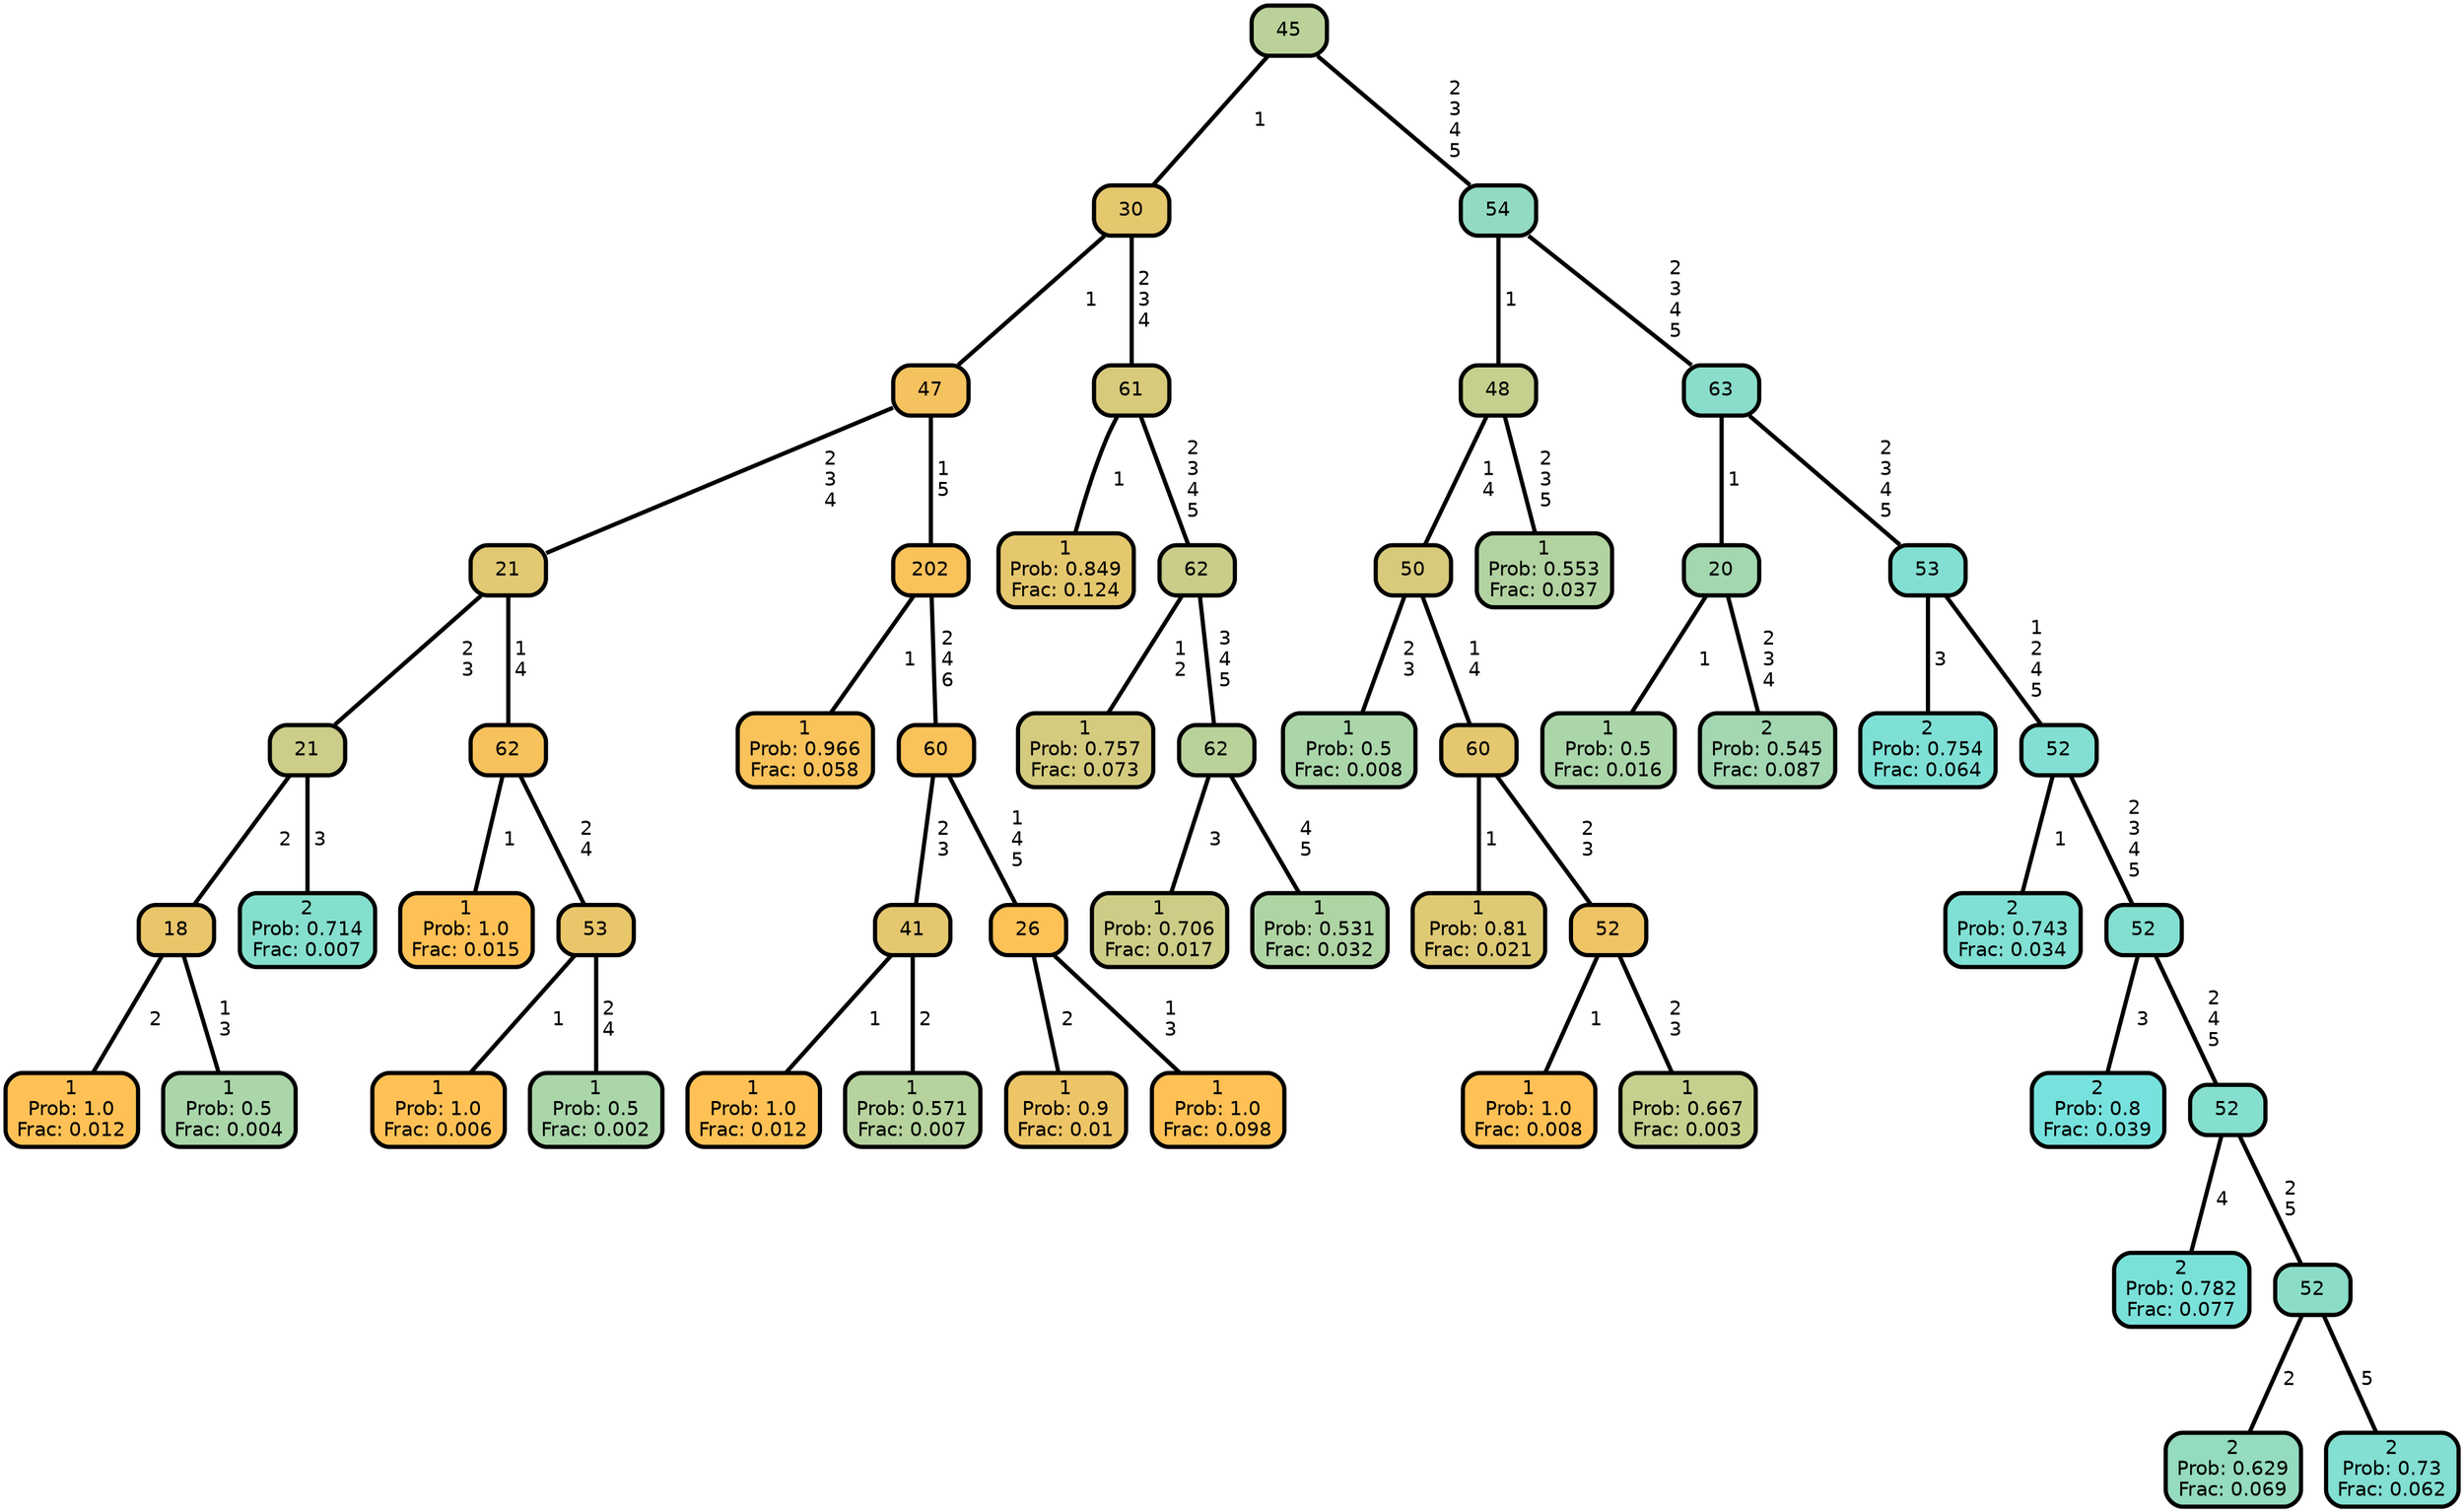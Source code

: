 graph Tree {
node [shape=box, style="filled, rounded",color="black",penwidth="3",fontcolor="black",                 fontname=helvetica] ;
graph [ranksep="0 equally", splines=straight,                 bgcolor=transparent, dpi=200] ;
edge [fontname=helvetica, color=black] ;
0 [label="1
Prob: 1.0
Frac: 0.012", fillcolor="#ffc155"] ;
1 [label="18", fillcolor="#e9c66a"] ;
2 [label="1
Prob: 0.5
Frac: 0.004", fillcolor="#aad6aa"] ;
3 [label="21", fillcolor="#cbcd88"] ;
4 [label="2
Prob: 0.714
Frac: 0.007", fillcolor="#85dfce"] ;
5 [label="21", fillcolor="#e1c872"] ;
6 [label="1
Prob: 1.0
Frac: 0.015", fillcolor="#ffc155"] ;
7 [label="62", fillcolor="#f7c25c"] ;
8 [label="1
Prob: 1.0
Frac: 0.006", fillcolor="#ffc155"] ;
9 [label="53", fillcolor="#e9c66a"] ;
10 [label="1
Prob: 0.5
Frac: 0.002", fillcolor="#aad6aa"] ;
11 [label="47", fillcolor="#f4c35f"] ;
12 [label="1
Prob: 0.966
Frac: 0.058", fillcolor="#f9c25a"] ;
13 [label="202", fillcolor="#f9c25a"] ;
14 [label="1
Prob: 1.0
Frac: 0.012", fillcolor="#ffc155"] ;
15 [label="41", fillcolor="#e4c76f"] ;
16 [label="1
Prob: 0.571
Frac: 0.007", fillcolor="#b6d39d"] ;
17 [label="60", fillcolor="#f9c25a"] ;
18 [label="1
Prob: 0.9
Frac: 0.01", fillcolor="#eec566"] ;
19 [label="26", fillcolor="#fdc156"] ;
20 [label="1
Prob: 1.0
Frac: 0.098", fillcolor="#ffc155"] ;
21 [label="30", fillcolor="#e5c76e"] ;
22 [label="1
Prob: 0.849
Frac: 0.124", fillcolor="#e5c76e"] ;
23 [label="61", fillcolor="#d8ca7b"] ;
24 [label="1
Prob: 0.757
Frac: 0.073", fillcolor="#d5cb7e"] ;
25 [label="62", fillcolor="#cacd89"] ;
26 [label="1
Prob: 0.706
Frac: 0.017", fillcolor="#cdcd87"] ;
27 [label="62", fillcolor="#b9d29a"] ;
28 [label="1
Prob: 0.531
Frac: 0.032", fillcolor="#afd4a4"] ;
29 [label="45", fillcolor="#bad299"] ;
30 [label="1
Prob: 0.5
Frac: 0.008", fillcolor="#aad6aa"] ;
31 [label="50", fillcolor="#d8ca7b"] ;
32 [label="1
Prob: 0.81
Frac: 0.021", fillcolor="#dec975"] ;
33 [label="60", fillcolor="#e4c76f"] ;
34 [label="1
Prob: 1.0
Frac: 0.008", fillcolor="#ffc155"] ;
35 [label="52", fillcolor="#efc464"] ;
36 [label="1
Prob: 0.667
Frac: 0.003", fillcolor="#c6cf8d"] ;
37 [label="48", fillcolor="#c6cf8d"] ;
38 [label="1
Prob: 0.553
Frac: 0.037", fillcolor="#b2d3a1"] ;
39 [label="54", fillcolor="#92dbc1"] ;
40 [label="1
Prob: 0.5
Frac: 0.016", fillcolor="#aad6aa"] ;
41 [label="20", fillcolor="#a3d7b0"] ;
42 [label="2
Prob: 0.545
Frac: 0.087", fillcolor="#a2d7b1"] ;
43 [label="63", fillcolor="#89ddca"] ;
44 [label="2
Prob: 0.754
Frac: 0.064", fillcolor="#7ee0d5"] ;
45 [label="53", fillcolor="#82dfd1"] ;
46 [label="2
Prob: 0.743
Frac: 0.034", fillcolor="#80e0d3"] ;
47 [label="52", fillcolor="#82dfd1"] ;
48 [label="2
Prob: 0.8
Frac: 0.039", fillcolor="#77e2dd"] ;
49 [label="52", fillcolor="#83dfd0"] ;
50 [label="2
Prob: 0.782
Frac: 0.077", fillcolor="#7ae1d9"] ;
51 [label="52", fillcolor="#85dfce"] ;
52 [label="2
Prob: 0.629
Frac: 0.069", fillcolor="#94dbbf"] ;
53 [label="52", fillcolor="#8bddc8"] ;
54 [label="2
Prob: 0.73
Frac: 0.062", fillcolor="#82dfd1"] ;
1 -- 0 [label=" 2",penwidth=3] ;
1 -- 2 [label=" 1\n 3",penwidth=3] ;
3 -- 1 [label=" 2",penwidth=3] ;
3 -- 4 [label=" 3",penwidth=3] ;
5 -- 3 [label=" 2\n 3",penwidth=3] ;
5 -- 7 [label=" 1\n 4",penwidth=3] ;
7 -- 6 [label=" 1",penwidth=3] ;
7 -- 9 [label=" 2\n 4",penwidth=3] ;
9 -- 8 [label=" 1",penwidth=3] ;
9 -- 10 [label=" 2\n 4",penwidth=3] ;
11 -- 5 [label=" 2\n 3\n 4",penwidth=3] ;
11 -- 13 [label=" 1\n 5",penwidth=3] ;
13 -- 12 [label=" 1",penwidth=3] ;
13 -- 17 [label=" 2\n 4\n 6",penwidth=3] ;
15 -- 14 [label=" 1",penwidth=3] ;
15 -- 16 [label=" 2",penwidth=3] ;
17 -- 15 [label=" 2\n 3",penwidth=3] ;
17 -- 19 [label=" 1\n 4\n 5",penwidth=3] ;
19 -- 18 [label=" 2",penwidth=3] ;
19 -- 20 [label=" 1\n 3",penwidth=3] ;
21 -- 11 [label=" 1",penwidth=3] ;
21 -- 23 [label=" 2\n 3\n 4",penwidth=3] ;
23 -- 22 [label=" 1",penwidth=3] ;
23 -- 25 [label=" 2\n 3\n 4\n 5",penwidth=3] ;
25 -- 24 [label=" 1\n 2",penwidth=3] ;
25 -- 27 [label=" 3\n 4\n 5",penwidth=3] ;
27 -- 26 [label=" 3",penwidth=3] ;
27 -- 28 [label=" 4\n 5",penwidth=3] ;
29 -- 21 [label=" 1",penwidth=3] ;
29 -- 39 [label=" 2\n 3\n 4\n 5",penwidth=3] ;
31 -- 30 [label=" 2\n 3",penwidth=3] ;
31 -- 33 [label=" 1\n 4",penwidth=3] ;
33 -- 32 [label=" 1",penwidth=3] ;
33 -- 35 [label=" 2\n 3",penwidth=3] ;
35 -- 34 [label=" 1",penwidth=3] ;
35 -- 36 [label=" 2\n 3",penwidth=3] ;
37 -- 31 [label=" 1\n 4",penwidth=3] ;
37 -- 38 [label=" 2\n 3\n 5",penwidth=3] ;
39 -- 37 [label=" 1",penwidth=3] ;
39 -- 43 [label=" 2\n 3\n 4\n 5",penwidth=3] ;
41 -- 40 [label=" 1",penwidth=3] ;
41 -- 42 [label=" 2\n 3\n 4",penwidth=3] ;
43 -- 41 [label=" 1",penwidth=3] ;
43 -- 45 [label=" 2\n 3\n 4\n 5",penwidth=3] ;
45 -- 44 [label=" 3",penwidth=3] ;
45 -- 47 [label=" 1\n 2\n 4\n 5",penwidth=3] ;
47 -- 46 [label=" 1",penwidth=3] ;
47 -- 49 [label=" 2\n 3\n 4\n 5",penwidth=3] ;
49 -- 48 [label=" 3",penwidth=3] ;
49 -- 51 [label=" 2\n 4\n 5",penwidth=3] ;
51 -- 50 [label=" 4",penwidth=3] ;
51 -- 53 [label=" 2\n 5",penwidth=3] ;
53 -- 52 [label=" 2",penwidth=3] ;
53 -- 54 [label=" 5",penwidth=3] ;
{rank = same;}}